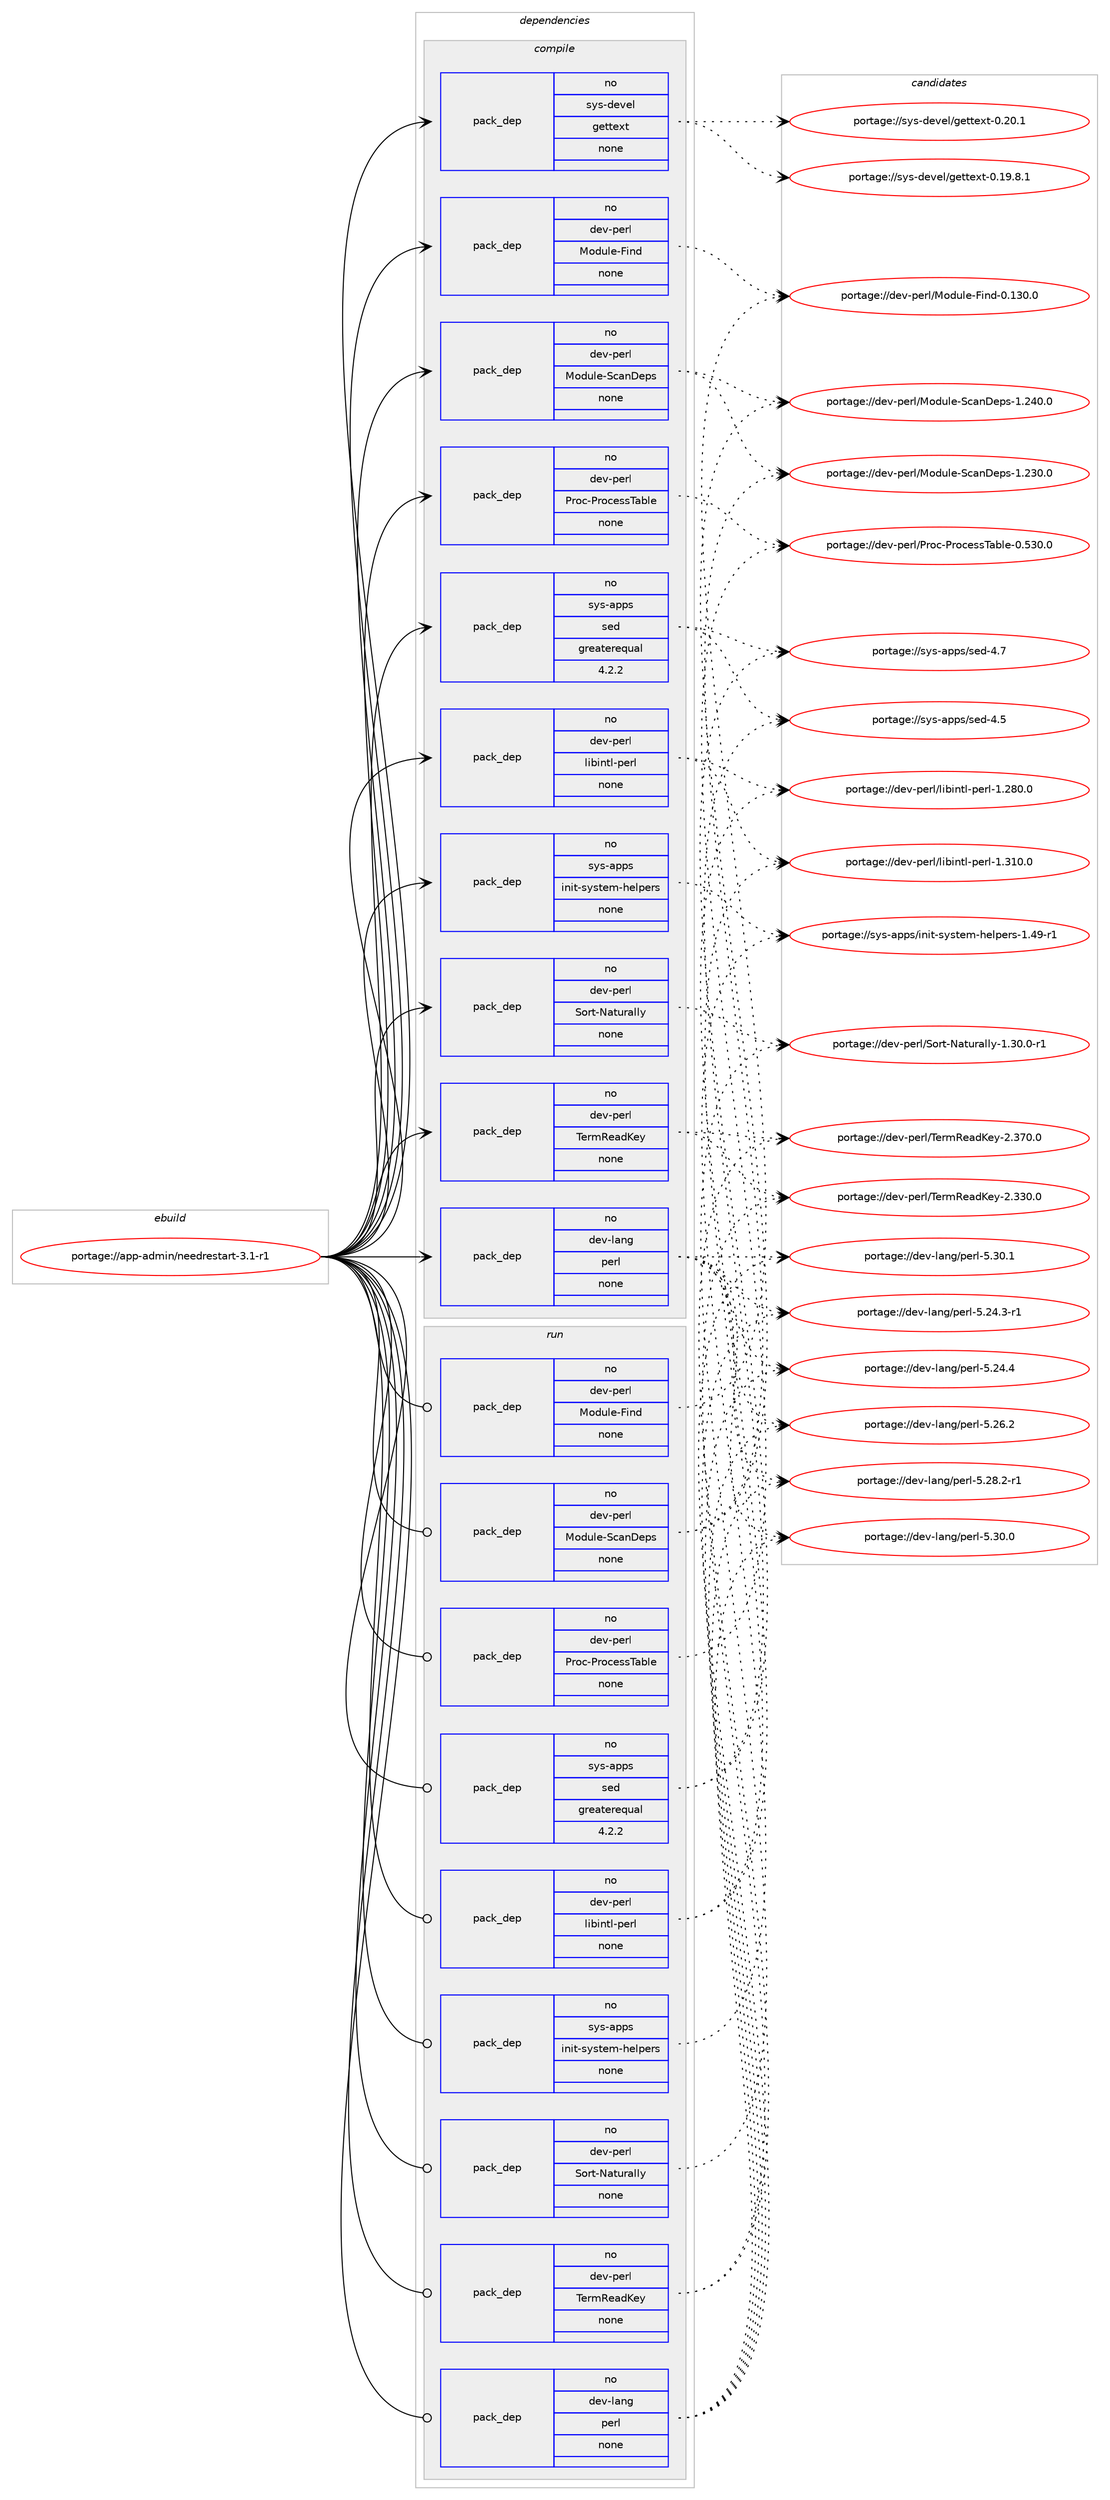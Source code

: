 digraph prolog {

# *************
# Graph options
# *************

newrank=true;
concentrate=true;
compound=true;
graph [rankdir=LR,fontname=Helvetica,fontsize=10,ranksep=1.5];#, ranksep=2.5, nodesep=0.2];
edge  [arrowhead=vee];
node  [fontname=Helvetica,fontsize=10];

# **********
# The ebuild
# **********

subgraph cluster_leftcol {
color=gray;
rank=same;
label=<<i>ebuild</i>>;
id [label="portage://app-admin/needrestart-3.1-r1", color=red, width=4, href="../app-admin/needrestart-3.1-r1.svg"];
}

# ****************
# The dependencies
# ****************

subgraph cluster_midcol {
color=gray;
label=<<i>dependencies</i>>;
subgraph cluster_compile {
fillcolor="#eeeeee";
style=filled;
label=<<i>compile</i>>;
subgraph pack129 {
dependency132 [label=<<TABLE BORDER="0" CELLBORDER="1" CELLSPACING="0" CELLPADDING="4" WIDTH="220"><TR><TD ROWSPAN="6" CELLPADDING="30">pack_dep</TD></TR><TR><TD WIDTH="110">no</TD></TR><TR><TD>dev-lang</TD></TR><TR><TD>perl</TD></TR><TR><TD>none</TD></TR><TR><TD></TD></TR></TABLE>>, shape=none, color=blue];
}
id:e -> dependency132:w [weight=20,style="solid",arrowhead="vee"];
subgraph pack130 {
dependency133 [label=<<TABLE BORDER="0" CELLBORDER="1" CELLSPACING="0" CELLPADDING="4" WIDTH="220"><TR><TD ROWSPAN="6" CELLPADDING="30">pack_dep</TD></TR><TR><TD WIDTH="110">no</TD></TR><TR><TD>dev-perl</TD></TR><TR><TD>Module-Find</TD></TR><TR><TD>none</TD></TR><TR><TD></TD></TR></TABLE>>, shape=none, color=blue];
}
id:e -> dependency133:w [weight=20,style="solid",arrowhead="vee"];
subgraph pack131 {
dependency134 [label=<<TABLE BORDER="0" CELLBORDER="1" CELLSPACING="0" CELLPADDING="4" WIDTH="220"><TR><TD ROWSPAN="6" CELLPADDING="30">pack_dep</TD></TR><TR><TD WIDTH="110">no</TD></TR><TR><TD>dev-perl</TD></TR><TR><TD>Module-ScanDeps</TD></TR><TR><TD>none</TD></TR><TR><TD></TD></TR></TABLE>>, shape=none, color=blue];
}
id:e -> dependency134:w [weight=20,style="solid",arrowhead="vee"];
subgraph pack132 {
dependency135 [label=<<TABLE BORDER="0" CELLBORDER="1" CELLSPACING="0" CELLPADDING="4" WIDTH="220"><TR><TD ROWSPAN="6" CELLPADDING="30">pack_dep</TD></TR><TR><TD WIDTH="110">no</TD></TR><TR><TD>dev-perl</TD></TR><TR><TD>Proc-ProcessTable</TD></TR><TR><TD>none</TD></TR><TR><TD></TD></TR></TABLE>>, shape=none, color=blue];
}
id:e -> dependency135:w [weight=20,style="solid",arrowhead="vee"];
subgraph pack133 {
dependency136 [label=<<TABLE BORDER="0" CELLBORDER="1" CELLSPACING="0" CELLPADDING="4" WIDTH="220"><TR><TD ROWSPAN="6" CELLPADDING="30">pack_dep</TD></TR><TR><TD WIDTH="110">no</TD></TR><TR><TD>dev-perl</TD></TR><TR><TD>Sort-Naturally</TD></TR><TR><TD>none</TD></TR><TR><TD></TD></TR></TABLE>>, shape=none, color=blue];
}
id:e -> dependency136:w [weight=20,style="solid",arrowhead="vee"];
subgraph pack134 {
dependency137 [label=<<TABLE BORDER="0" CELLBORDER="1" CELLSPACING="0" CELLPADDING="4" WIDTH="220"><TR><TD ROWSPAN="6" CELLPADDING="30">pack_dep</TD></TR><TR><TD WIDTH="110">no</TD></TR><TR><TD>dev-perl</TD></TR><TR><TD>TermReadKey</TD></TR><TR><TD>none</TD></TR><TR><TD></TD></TR></TABLE>>, shape=none, color=blue];
}
id:e -> dependency137:w [weight=20,style="solid",arrowhead="vee"];
subgraph pack135 {
dependency138 [label=<<TABLE BORDER="0" CELLBORDER="1" CELLSPACING="0" CELLPADDING="4" WIDTH="220"><TR><TD ROWSPAN="6" CELLPADDING="30">pack_dep</TD></TR><TR><TD WIDTH="110">no</TD></TR><TR><TD>dev-perl</TD></TR><TR><TD>libintl-perl</TD></TR><TR><TD>none</TD></TR><TR><TD></TD></TR></TABLE>>, shape=none, color=blue];
}
id:e -> dependency138:w [weight=20,style="solid",arrowhead="vee"];
subgraph pack136 {
dependency139 [label=<<TABLE BORDER="0" CELLBORDER="1" CELLSPACING="0" CELLPADDING="4" WIDTH="220"><TR><TD ROWSPAN="6" CELLPADDING="30">pack_dep</TD></TR><TR><TD WIDTH="110">no</TD></TR><TR><TD>sys-apps</TD></TR><TR><TD>init-system-helpers</TD></TR><TR><TD>none</TD></TR><TR><TD></TD></TR></TABLE>>, shape=none, color=blue];
}
id:e -> dependency139:w [weight=20,style="solid",arrowhead="vee"];
subgraph pack137 {
dependency140 [label=<<TABLE BORDER="0" CELLBORDER="1" CELLSPACING="0" CELLPADDING="4" WIDTH="220"><TR><TD ROWSPAN="6" CELLPADDING="30">pack_dep</TD></TR><TR><TD WIDTH="110">no</TD></TR><TR><TD>sys-apps</TD></TR><TR><TD>sed</TD></TR><TR><TD>greaterequal</TD></TR><TR><TD>4.2.2</TD></TR></TABLE>>, shape=none, color=blue];
}
id:e -> dependency140:w [weight=20,style="solid",arrowhead="vee"];
subgraph pack138 {
dependency141 [label=<<TABLE BORDER="0" CELLBORDER="1" CELLSPACING="0" CELLPADDING="4" WIDTH="220"><TR><TD ROWSPAN="6" CELLPADDING="30">pack_dep</TD></TR><TR><TD WIDTH="110">no</TD></TR><TR><TD>sys-devel</TD></TR><TR><TD>gettext</TD></TR><TR><TD>none</TD></TR><TR><TD></TD></TR></TABLE>>, shape=none, color=blue];
}
id:e -> dependency141:w [weight=20,style="solid",arrowhead="vee"];
}
subgraph cluster_compileandrun {
fillcolor="#eeeeee";
style=filled;
label=<<i>compile and run</i>>;
}
subgraph cluster_run {
fillcolor="#eeeeee";
style=filled;
label=<<i>run</i>>;
subgraph pack139 {
dependency142 [label=<<TABLE BORDER="0" CELLBORDER="1" CELLSPACING="0" CELLPADDING="4" WIDTH="220"><TR><TD ROWSPAN="6" CELLPADDING="30">pack_dep</TD></TR><TR><TD WIDTH="110">no</TD></TR><TR><TD>dev-lang</TD></TR><TR><TD>perl</TD></TR><TR><TD>none</TD></TR><TR><TD></TD></TR></TABLE>>, shape=none, color=blue];
}
id:e -> dependency142:w [weight=20,style="solid",arrowhead="odot"];
subgraph pack140 {
dependency143 [label=<<TABLE BORDER="0" CELLBORDER="1" CELLSPACING="0" CELLPADDING="4" WIDTH="220"><TR><TD ROWSPAN="6" CELLPADDING="30">pack_dep</TD></TR><TR><TD WIDTH="110">no</TD></TR><TR><TD>dev-perl</TD></TR><TR><TD>Module-Find</TD></TR><TR><TD>none</TD></TR><TR><TD></TD></TR></TABLE>>, shape=none, color=blue];
}
id:e -> dependency143:w [weight=20,style="solid",arrowhead="odot"];
subgraph pack141 {
dependency144 [label=<<TABLE BORDER="0" CELLBORDER="1" CELLSPACING="0" CELLPADDING="4" WIDTH="220"><TR><TD ROWSPAN="6" CELLPADDING="30">pack_dep</TD></TR><TR><TD WIDTH="110">no</TD></TR><TR><TD>dev-perl</TD></TR><TR><TD>Module-ScanDeps</TD></TR><TR><TD>none</TD></TR><TR><TD></TD></TR></TABLE>>, shape=none, color=blue];
}
id:e -> dependency144:w [weight=20,style="solid",arrowhead="odot"];
subgraph pack142 {
dependency145 [label=<<TABLE BORDER="0" CELLBORDER="1" CELLSPACING="0" CELLPADDING="4" WIDTH="220"><TR><TD ROWSPAN="6" CELLPADDING="30">pack_dep</TD></TR><TR><TD WIDTH="110">no</TD></TR><TR><TD>dev-perl</TD></TR><TR><TD>Proc-ProcessTable</TD></TR><TR><TD>none</TD></TR><TR><TD></TD></TR></TABLE>>, shape=none, color=blue];
}
id:e -> dependency145:w [weight=20,style="solid",arrowhead="odot"];
subgraph pack143 {
dependency146 [label=<<TABLE BORDER="0" CELLBORDER="1" CELLSPACING="0" CELLPADDING="4" WIDTH="220"><TR><TD ROWSPAN="6" CELLPADDING="30">pack_dep</TD></TR><TR><TD WIDTH="110">no</TD></TR><TR><TD>dev-perl</TD></TR><TR><TD>Sort-Naturally</TD></TR><TR><TD>none</TD></TR><TR><TD></TD></TR></TABLE>>, shape=none, color=blue];
}
id:e -> dependency146:w [weight=20,style="solid",arrowhead="odot"];
subgraph pack144 {
dependency147 [label=<<TABLE BORDER="0" CELLBORDER="1" CELLSPACING="0" CELLPADDING="4" WIDTH="220"><TR><TD ROWSPAN="6" CELLPADDING="30">pack_dep</TD></TR><TR><TD WIDTH="110">no</TD></TR><TR><TD>dev-perl</TD></TR><TR><TD>TermReadKey</TD></TR><TR><TD>none</TD></TR><TR><TD></TD></TR></TABLE>>, shape=none, color=blue];
}
id:e -> dependency147:w [weight=20,style="solid",arrowhead="odot"];
subgraph pack145 {
dependency148 [label=<<TABLE BORDER="0" CELLBORDER="1" CELLSPACING="0" CELLPADDING="4" WIDTH="220"><TR><TD ROWSPAN="6" CELLPADDING="30">pack_dep</TD></TR><TR><TD WIDTH="110">no</TD></TR><TR><TD>dev-perl</TD></TR><TR><TD>libintl-perl</TD></TR><TR><TD>none</TD></TR><TR><TD></TD></TR></TABLE>>, shape=none, color=blue];
}
id:e -> dependency148:w [weight=20,style="solid",arrowhead="odot"];
subgraph pack146 {
dependency149 [label=<<TABLE BORDER="0" CELLBORDER="1" CELLSPACING="0" CELLPADDING="4" WIDTH="220"><TR><TD ROWSPAN="6" CELLPADDING="30">pack_dep</TD></TR><TR><TD WIDTH="110">no</TD></TR><TR><TD>sys-apps</TD></TR><TR><TD>init-system-helpers</TD></TR><TR><TD>none</TD></TR><TR><TD></TD></TR></TABLE>>, shape=none, color=blue];
}
id:e -> dependency149:w [weight=20,style="solid",arrowhead="odot"];
subgraph pack147 {
dependency150 [label=<<TABLE BORDER="0" CELLBORDER="1" CELLSPACING="0" CELLPADDING="4" WIDTH="220"><TR><TD ROWSPAN="6" CELLPADDING="30">pack_dep</TD></TR><TR><TD WIDTH="110">no</TD></TR><TR><TD>sys-apps</TD></TR><TR><TD>sed</TD></TR><TR><TD>greaterequal</TD></TR><TR><TD>4.2.2</TD></TR></TABLE>>, shape=none, color=blue];
}
id:e -> dependency150:w [weight=20,style="solid",arrowhead="odot"];
}
}

# **************
# The candidates
# **************

subgraph cluster_choices {
rank=same;
color=gray;
label=<<i>candidates</i>>;

subgraph choice129 {
color=black;
nodesep=1;
choiceportage100101118451089711010347112101114108455346505246514511449 [label="portage://dev-lang/perl-5.24.3-r1", color=red, width=4,href="../dev-lang/perl-5.24.3-r1.svg"];
choiceportage10010111845108971101034711210111410845534650524652 [label="portage://dev-lang/perl-5.24.4", color=red, width=4,href="../dev-lang/perl-5.24.4.svg"];
choiceportage10010111845108971101034711210111410845534650544650 [label="portage://dev-lang/perl-5.26.2", color=red, width=4,href="../dev-lang/perl-5.26.2.svg"];
choiceportage100101118451089711010347112101114108455346505646504511449 [label="portage://dev-lang/perl-5.28.2-r1", color=red, width=4,href="../dev-lang/perl-5.28.2-r1.svg"];
choiceportage10010111845108971101034711210111410845534651484648 [label="portage://dev-lang/perl-5.30.0", color=red, width=4,href="../dev-lang/perl-5.30.0.svg"];
choiceportage10010111845108971101034711210111410845534651484649 [label="portage://dev-lang/perl-5.30.1", color=red, width=4,href="../dev-lang/perl-5.30.1.svg"];
dependency132:e -> choiceportage100101118451089711010347112101114108455346505246514511449:w [style=dotted,weight="100"];
dependency132:e -> choiceportage10010111845108971101034711210111410845534650524652:w [style=dotted,weight="100"];
dependency132:e -> choiceportage10010111845108971101034711210111410845534650544650:w [style=dotted,weight="100"];
dependency132:e -> choiceportage100101118451089711010347112101114108455346505646504511449:w [style=dotted,weight="100"];
dependency132:e -> choiceportage10010111845108971101034711210111410845534651484648:w [style=dotted,weight="100"];
dependency132:e -> choiceportage10010111845108971101034711210111410845534651484649:w [style=dotted,weight="100"];
}
subgraph choice130 {
color=black;
nodesep=1;
choiceportage10010111845112101114108477711110011710810145701051101004548464951484648 [label="portage://dev-perl/Module-Find-0.130.0", color=red, width=4,href="../dev-perl/Module-Find-0.130.0.svg"];
dependency133:e -> choiceportage10010111845112101114108477711110011710810145701051101004548464951484648:w [style=dotted,weight="100"];
}
subgraph choice131 {
color=black;
nodesep=1;
choiceportage10010111845112101114108477711110011710810145839997110681011121154549465051484648 [label="portage://dev-perl/Module-ScanDeps-1.230.0", color=red, width=4,href="../dev-perl/Module-ScanDeps-1.230.0.svg"];
choiceportage10010111845112101114108477711110011710810145839997110681011121154549465052484648 [label="portage://dev-perl/Module-ScanDeps-1.240.0", color=red, width=4,href="../dev-perl/Module-ScanDeps-1.240.0.svg"];
dependency134:e -> choiceportage10010111845112101114108477711110011710810145839997110681011121154549465051484648:w [style=dotted,weight="100"];
dependency134:e -> choiceportage10010111845112101114108477711110011710810145839997110681011121154549465052484648:w [style=dotted,weight="100"];
}
subgraph choice132 {
color=black;
nodesep=1;
choiceportage100101118451121011141084780114111994580114111991011151158497981081014548465351484648 [label="portage://dev-perl/Proc-ProcessTable-0.530.0", color=red, width=4,href="../dev-perl/Proc-ProcessTable-0.530.0.svg"];
dependency135:e -> choiceportage100101118451121011141084780114111994580114111991011151158497981081014548465351484648:w [style=dotted,weight="100"];
}
subgraph choice133 {
color=black;
nodesep=1;
choiceportage10010111845112101114108478311111411645789711611711497108108121454946514846484511449 [label="portage://dev-perl/Sort-Naturally-1.30.0-r1", color=red, width=4,href="../dev-perl/Sort-Naturally-1.30.0-r1.svg"];
dependency136:e -> choiceportage10010111845112101114108478311111411645789711611711497108108121454946514846484511449:w [style=dotted,weight="100"];
}
subgraph choice134 {
color=black;
nodesep=1;
choiceportage1001011184511210111410847841011141098210197100751011214550465151484648 [label="portage://dev-perl/TermReadKey-2.330.0", color=red, width=4,href="../dev-perl/TermReadKey-2.330.0.svg"];
choiceportage1001011184511210111410847841011141098210197100751011214550465155484648 [label="portage://dev-perl/TermReadKey-2.370.0", color=red, width=4,href="../dev-perl/TermReadKey-2.370.0.svg"];
dependency137:e -> choiceportage1001011184511210111410847841011141098210197100751011214550465151484648:w [style=dotted,weight="100"];
dependency137:e -> choiceportage1001011184511210111410847841011141098210197100751011214550465155484648:w [style=dotted,weight="100"];
}
subgraph choice135 {
color=black;
nodesep=1;
choiceportage100101118451121011141084710810598105110116108451121011141084549465056484648 [label="portage://dev-perl/libintl-perl-1.280.0", color=red, width=4,href="../dev-perl/libintl-perl-1.280.0.svg"];
choiceportage100101118451121011141084710810598105110116108451121011141084549465149484648 [label="portage://dev-perl/libintl-perl-1.310.0", color=red, width=4,href="../dev-perl/libintl-perl-1.310.0.svg"];
dependency138:e -> choiceportage100101118451121011141084710810598105110116108451121011141084549465056484648:w [style=dotted,weight="100"];
dependency138:e -> choiceportage100101118451121011141084710810598105110116108451121011141084549465149484648:w [style=dotted,weight="100"];
}
subgraph choice136 {
color=black;
nodesep=1;
choiceportage115121115459711211211547105110105116451151211151161011094510410110811210111411545494652574511449 [label="portage://sys-apps/init-system-helpers-1.49-r1", color=red, width=4,href="../sys-apps/init-system-helpers-1.49-r1.svg"];
dependency139:e -> choiceportage115121115459711211211547105110105116451151211151161011094510410110811210111411545494652574511449:w [style=dotted,weight="100"];
}
subgraph choice137 {
color=black;
nodesep=1;
choiceportage11512111545971121121154711510110045524653 [label="portage://sys-apps/sed-4.5", color=red, width=4,href="../sys-apps/sed-4.5.svg"];
choiceportage11512111545971121121154711510110045524655 [label="portage://sys-apps/sed-4.7", color=red, width=4,href="../sys-apps/sed-4.7.svg"];
dependency140:e -> choiceportage11512111545971121121154711510110045524653:w [style=dotted,weight="100"];
dependency140:e -> choiceportage11512111545971121121154711510110045524655:w [style=dotted,weight="100"];
}
subgraph choice138 {
color=black;
nodesep=1;
choiceportage1151211154510010111810110847103101116116101120116454846495746564649 [label="portage://sys-devel/gettext-0.19.8.1", color=red, width=4,href="../sys-devel/gettext-0.19.8.1.svg"];
choiceportage115121115451001011181011084710310111611610112011645484650484649 [label="portage://sys-devel/gettext-0.20.1", color=red, width=4,href="../sys-devel/gettext-0.20.1.svg"];
dependency141:e -> choiceportage1151211154510010111810110847103101116116101120116454846495746564649:w [style=dotted,weight="100"];
dependency141:e -> choiceportage115121115451001011181011084710310111611610112011645484650484649:w [style=dotted,weight="100"];
}
subgraph choice139 {
color=black;
nodesep=1;
choiceportage100101118451089711010347112101114108455346505246514511449 [label="portage://dev-lang/perl-5.24.3-r1", color=red, width=4,href="../dev-lang/perl-5.24.3-r1.svg"];
choiceportage10010111845108971101034711210111410845534650524652 [label="portage://dev-lang/perl-5.24.4", color=red, width=4,href="../dev-lang/perl-5.24.4.svg"];
choiceportage10010111845108971101034711210111410845534650544650 [label="portage://dev-lang/perl-5.26.2", color=red, width=4,href="../dev-lang/perl-5.26.2.svg"];
choiceportage100101118451089711010347112101114108455346505646504511449 [label="portage://dev-lang/perl-5.28.2-r1", color=red, width=4,href="../dev-lang/perl-5.28.2-r1.svg"];
choiceportage10010111845108971101034711210111410845534651484648 [label="portage://dev-lang/perl-5.30.0", color=red, width=4,href="../dev-lang/perl-5.30.0.svg"];
choiceportage10010111845108971101034711210111410845534651484649 [label="portage://dev-lang/perl-5.30.1", color=red, width=4,href="../dev-lang/perl-5.30.1.svg"];
dependency142:e -> choiceportage100101118451089711010347112101114108455346505246514511449:w [style=dotted,weight="100"];
dependency142:e -> choiceportage10010111845108971101034711210111410845534650524652:w [style=dotted,weight="100"];
dependency142:e -> choiceportage10010111845108971101034711210111410845534650544650:w [style=dotted,weight="100"];
dependency142:e -> choiceportage100101118451089711010347112101114108455346505646504511449:w [style=dotted,weight="100"];
dependency142:e -> choiceportage10010111845108971101034711210111410845534651484648:w [style=dotted,weight="100"];
dependency142:e -> choiceportage10010111845108971101034711210111410845534651484649:w [style=dotted,weight="100"];
}
subgraph choice140 {
color=black;
nodesep=1;
choiceportage10010111845112101114108477711110011710810145701051101004548464951484648 [label="portage://dev-perl/Module-Find-0.130.0", color=red, width=4,href="../dev-perl/Module-Find-0.130.0.svg"];
dependency143:e -> choiceportage10010111845112101114108477711110011710810145701051101004548464951484648:w [style=dotted,weight="100"];
}
subgraph choice141 {
color=black;
nodesep=1;
choiceportage10010111845112101114108477711110011710810145839997110681011121154549465051484648 [label="portage://dev-perl/Module-ScanDeps-1.230.0", color=red, width=4,href="../dev-perl/Module-ScanDeps-1.230.0.svg"];
choiceportage10010111845112101114108477711110011710810145839997110681011121154549465052484648 [label="portage://dev-perl/Module-ScanDeps-1.240.0", color=red, width=4,href="../dev-perl/Module-ScanDeps-1.240.0.svg"];
dependency144:e -> choiceportage10010111845112101114108477711110011710810145839997110681011121154549465051484648:w [style=dotted,weight="100"];
dependency144:e -> choiceportage10010111845112101114108477711110011710810145839997110681011121154549465052484648:w [style=dotted,weight="100"];
}
subgraph choice142 {
color=black;
nodesep=1;
choiceportage100101118451121011141084780114111994580114111991011151158497981081014548465351484648 [label="portage://dev-perl/Proc-ProcessTable-0.530.0", color=red, width=4,href="../dev-perl/Proc-ProcessTable-0.530.0.svg"];
dependency145:e -> choiceportage100101118451121011141084780114111994580114111991011151158497981081014548465351484648:w [style=dotted,weight="100"];
}
subgraph choice143 {
color=black;
nodesep=1;
choiceportage10010111845112101114108478311111411645789711611711497108108121454946514846484511449 [label="portage://dev-perl/Sort-Naturally-1.30.0-r1", color=red, width=4,href="../dev-perl/Sort-Naturally-1.30.0-r1.svg"];
dependency146:e -> choiceportage10010111845112101114108478311111411645789711611711497108108121454946514846484511449:w [style=dotted,weight="100"];
}
subgraph choice144 {
color=black;
nodesep=1;
choiceportage1001011184511210111410847841011141098210197100751011214550465151484648 [label="portage://dev-perl/TermReadKey-2.330.0", color=red, width=4,href="../dev-perl/TermReadKey-2.330.0.svg"];
choiceportage1001011184511210111410847841011141098210197100751011214550465155484648 [label="portage://dev-perl/TermReadKey-2.370.0", color=red, width=4,href="../dev-perl/TermReadKey-2.370.0.svg"];
dependency147:e -> choiceportage1001011184511210111410847841011141098210197100751011214550465151484648:w [style=dotted,weight="100"];
dependency147:e -> choiceportage1001011184511210111410847841011141098210197100751011214550465155484648:w [style=dotted,weight="100"];
}
subgraph choice145 {
color=black;
nodesep=1;
choiceportage100101118451121011141084710810598105110116108451121011141084549465056484648 [label="portage://dev-perl/libintl-perl-1.280.0", color=red, width=4,href="../dev-perl/libintl-perl-1.280.0.svg"];
choiceportage100101118451121011141084710810598105110116108451121011141084549465149484648 [label="portage://dev-perl/libintl-perl-1.310.0", color=red, width=4,href="../dev-perl/libintl-perl-1.310.0.svg"];
dependency148:e -> choiceportage100101118451121011141084710810598105110116108451121011141084549465056484648:w [style=dotted,weight="100"];
dependency148:e -> choiceportage100101118451121011141084710810598105110116108451121011141084549465149484648:w [style=dotted,weight="100"];
}
subgraph choice146 {
color=black;
nodesep=1;
choiceportage115121115459711211211547105110105116451151211151161011094510410110811210111411545494652574511449 [label="portage://sys-apps/init-system-helpers-1.49-r1", color=red, width=4,href="../sys-apps/init-system-helpers-1.49-r1.svg"];
dependency149:e -> choiceportage115121115459711211211547105110105116451151211151161011094510410110811210111411545494652574511449:w [style=dotted,weight="100"];
}
subgraph choice147 {
color=black;
nodesep=1;
choiceportage11512111545971121121154711510110045524653 [label="portage://sys-apps/sed-4.5", color=red, width=4,href="../sys-apps/sed-4.5.svg"];
choiceportage11512111545971121121154711510110045524655 [label="portage://sys-apps/sed-4.7", color=red, width=4,href="../sys-apps/sed-4.7.svg"];
dependency150:e -> choiceportage11512111545971121121154711510110045524653:w [style=dotted,weight="100"];
dependency150:e -> choiceportage11512111545971121121154711510110045524655:w [style=dotted,weight="100"];
}
}

}
